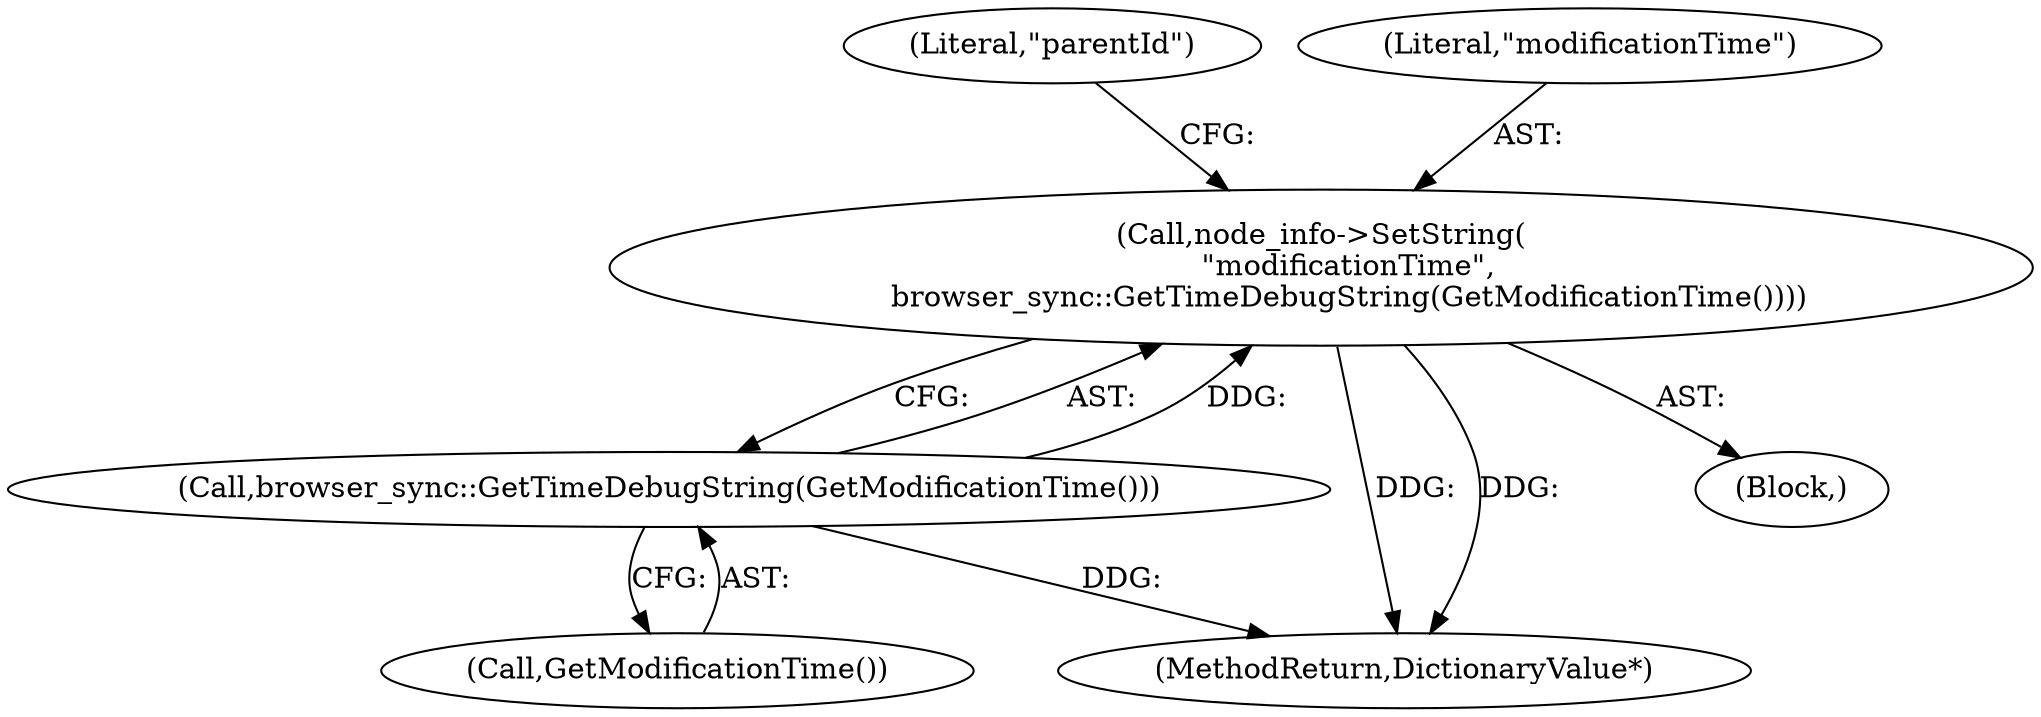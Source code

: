 digraph "1_Chrome_19190765882e272a6a2162c89acdb29110f7e3cf_14@del" {
"1000106" [label="(Call,node_info->SetString(\n      \"modificationTime\",\n      browser_sync::GetTimeDebugString(GetModificationTime())))"];
"1000108" [label="(Call,browser_sync::GetTimeDebugString(GetModificationTime()))"];
"1000111" [label="(Literal,\"parentId\")"];
"1000107" [label="(Literal,\"modificationTime\")"];
"1000135" [label="(MethodReturn,DictionaryValue*)"];
"1000106" [label="(Call,node_info->SetString(\n      \"modificationTime\",\n      browser_sync::GetTimeDebugString(GetModificationTime())))"];
"1000101" [label="(Block,)"];
"1000109" [label="(Call,GetModificationTime())"];
"1000108" [label="(Call,browser_sync::GetTimeDebugString(GetModificationTime()))"];
"1000106" -> "1000101"  [label="AST: "];
"1000106" -> "1000108"  [label="CFG: "];
"1000107" -> "1000106"  [label="AST: "];
"1000108" -> "1000106"  [label="AST: "];
"1000111" -> "1000106"  [label="CFG: "];
"1000106" -> "1000135"  [label="DDG: "];
"1000106" -> "1000135"  [label="DDG: "];
"1000108" -> "1000106"  [label="DDG: "];
"1000108" -> "1000109"  [label="CFG: "];
"1000109" -> "1000108"  [label="AST: "];
"1000108" -> "1000135"  [label="DDG: "];
}
